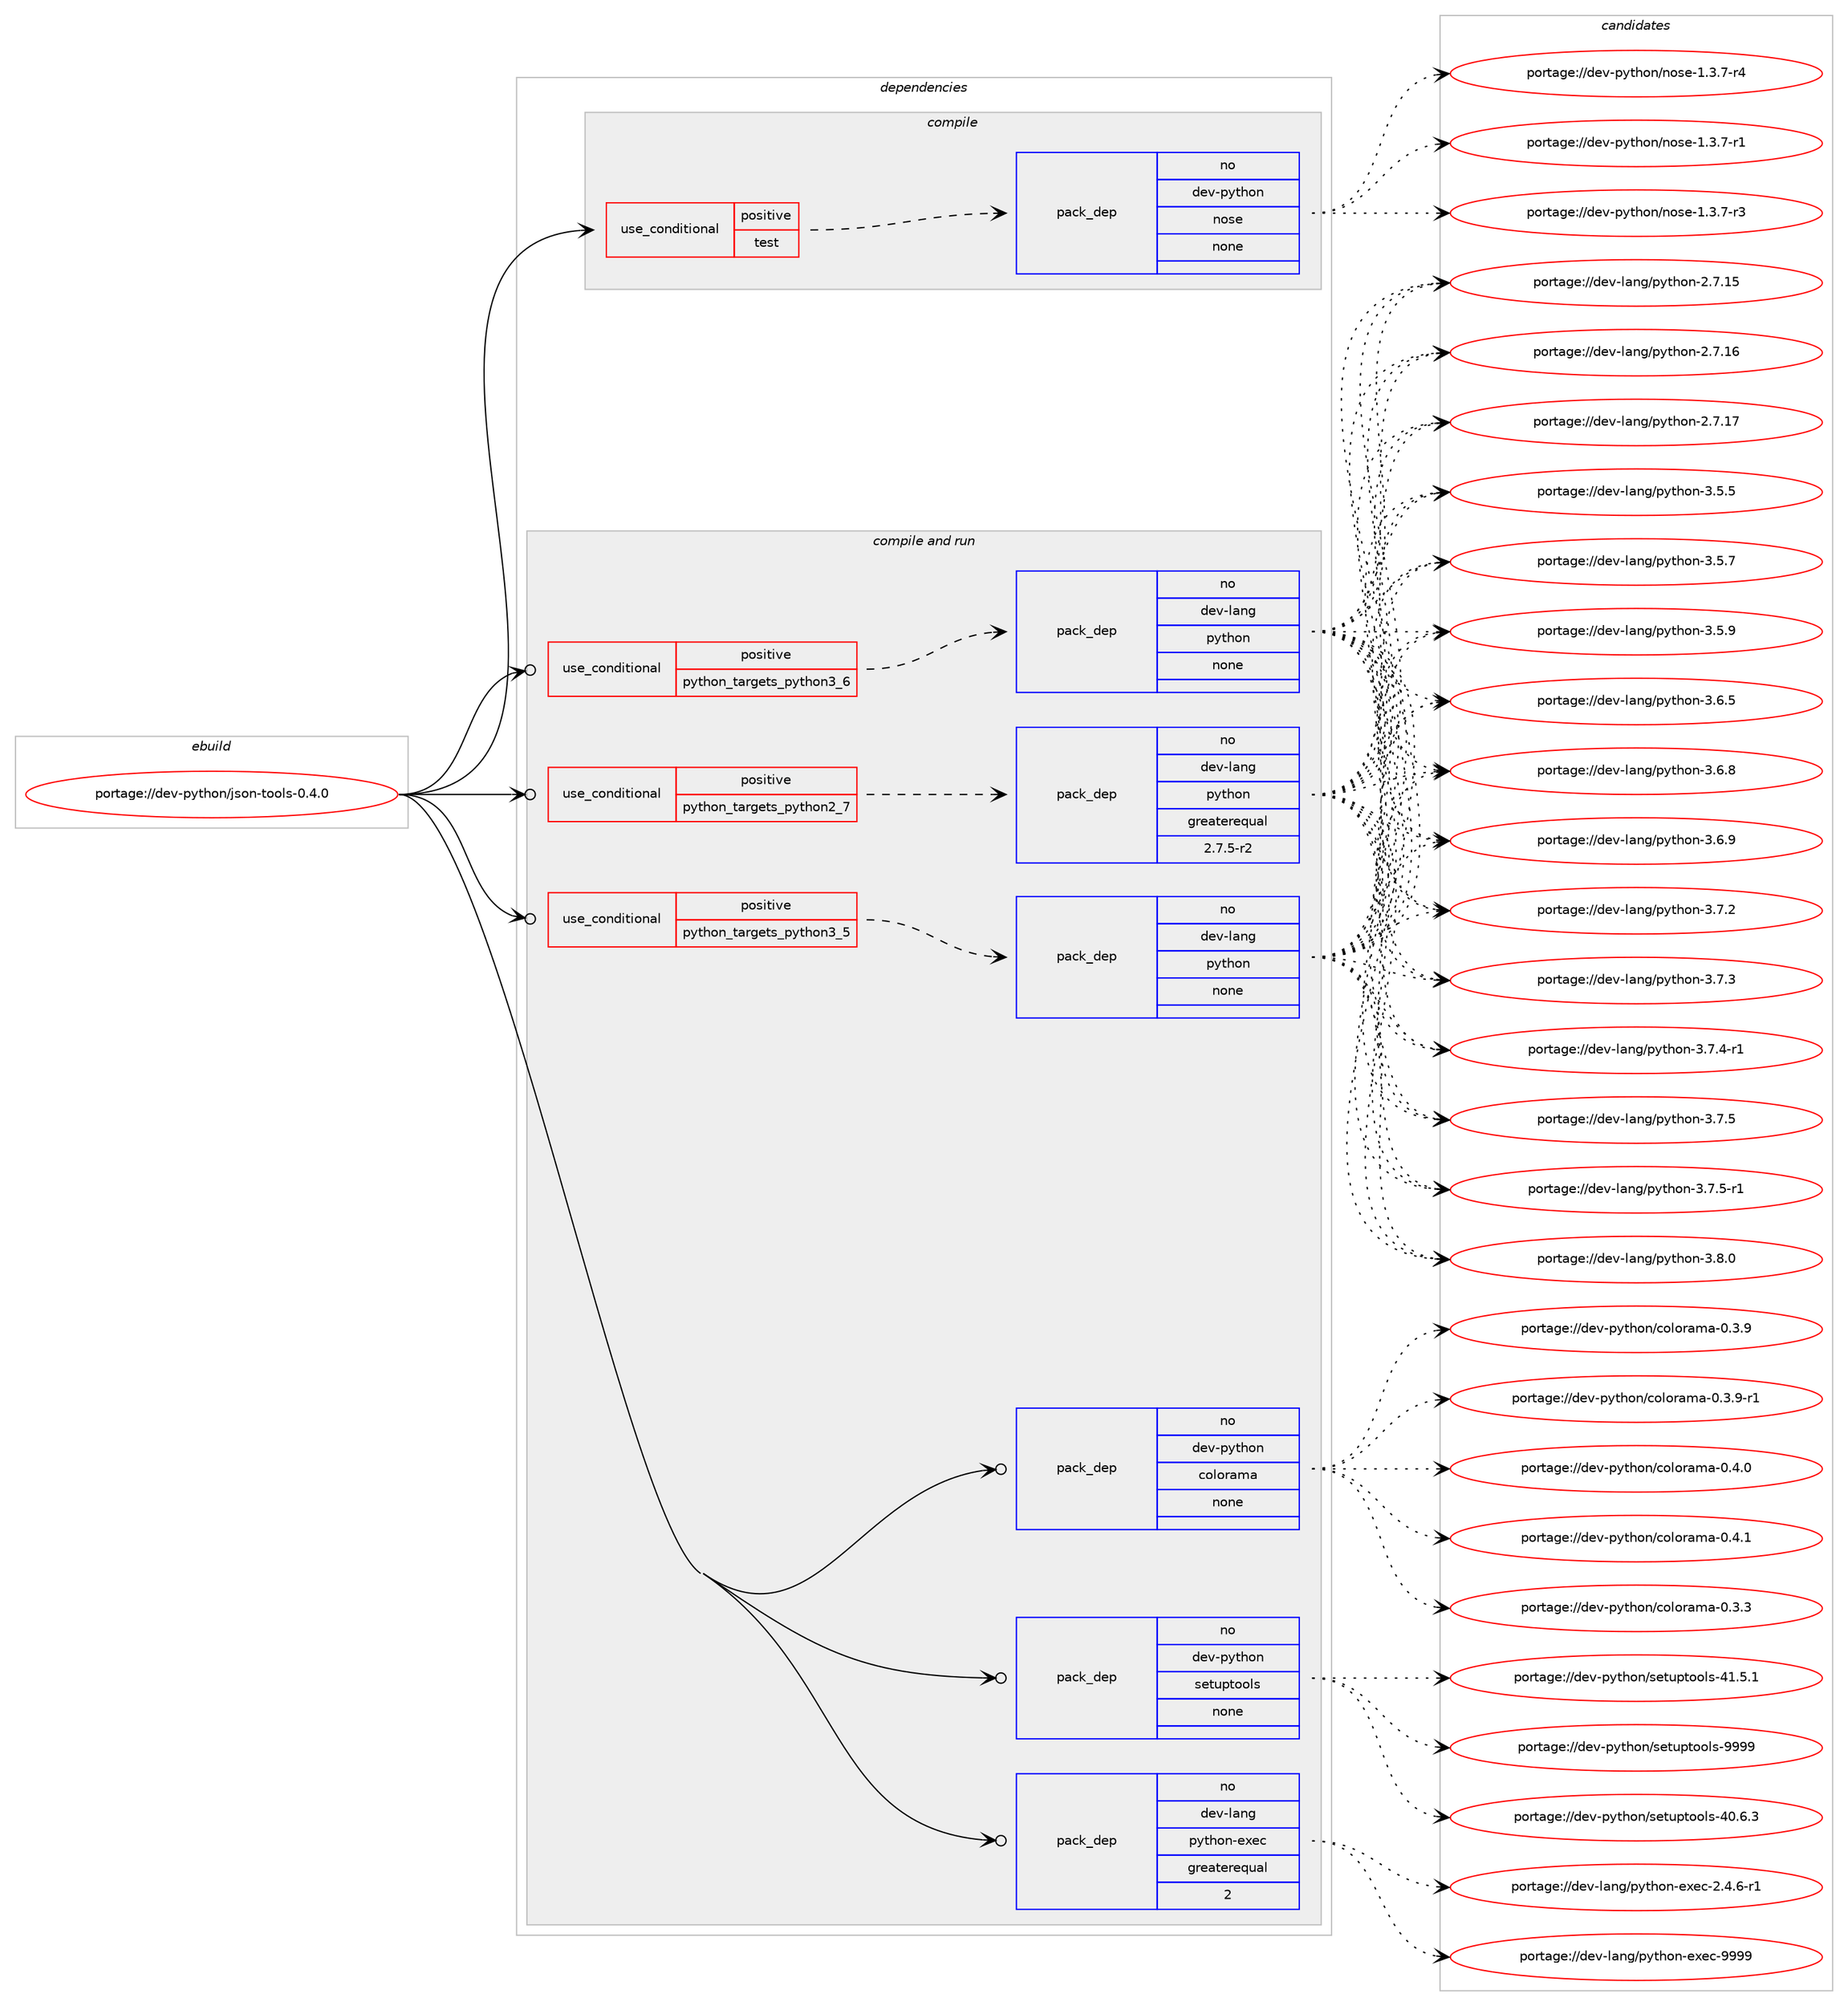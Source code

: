 digraph prolog {

# *************
# Graph options
# *************

newrank=true;
concentrate=true;
compound=true;
graph [rankdir=LR,fontname=Helvetica,fontsize=10,ranksep=1.5];#, ranksep=2.5, nodesep=0.2];
edge  [arrowhead=vee];
node  [fontname=Helvetica,fontsize=10];

# **********
# The ebuild
# **********

subgraph cluster_leftcol {
color=gray;
rank=same;
label=<<i>ebuild</i>>;
id [label="portage://dev-python/json-tools-0.4.0", color=red, width=4, href="../dev-python/json-tools-0.4.0.svg"];
}

# ****************
# The dependencies
# ****************

subgraph cluster_midcol {
color=gray;
label=<<i>dependencies</i>>;
subgraph cluster_compile {
fillcolor="#eeeeee";
style=filled;
label=<<i>compile</i>>;
subgraph cond30749 {
dependency146283 [label=<<TABLE BORDER="0" CELLBORDER="1" CELLSPACING="0" CELLPADDING="4"><TR><TD ROWSPAN="3" CELLPADDING="10">use_conditional</TD></TR><TR><TD>positive</TD></TR><TR><TD>test</TD></TR></TABLE>>, shape=none, color=red];
subgraph pack112210 {
dependency146284 [label=<<TABLE BORDER="0" CELLBORDER="1" CELLSPACING="0" CELLPADDING="4" WIDTH="220"><TR><TD ROWSPAN="6" CELLPADDING="30">pack_dep</TD></TR><TR><TD WIDTH="110">no</TD></TR><TR><TD>dev-python</TD></TR><TR><TD>nose</TD></TR><TR><TD>none</TD></TR><TR><TD></TD></TR></TABLE>>, shape=none, color=blue];
}
dependency146283:e -> dependency146284:w [weight=20,style="dashed",arrowhead="vee"];
}
id:e -> dependency146283:w [weight=20,style="solid",arrowhead="vee"];
}
subgraph cluster_compileandrun {
fillcolor="#eeeeee";
style=filled;
label=<<i>compile and run</i>>;
subgraph cond30750 {
dependency146285 [label=<<TABLE BORDER="0" CELLBORDER="1" CELLSPACING="0" CELLPADDING="4"><TR><TD ROWSPAN="3" CELLPADDING="10">use_conditional</TD></TR><TR><TD>positive</TD></TR><TR><TD>python_targets_python2_7</TD></TR></TABLE>>, shape=none, color=red];
subgraph pack112211 {
dependency146286 [label=<<TABLE BORDER="0" CELLBORDER="1" CELLSPACING="0" CELLPADDING="4" WIDTH="220"><TR><TD ROWSPAN="6" CELLPADDING="30">pack_dep</TD></TR><TR><TD WIDTH="110">no</TD></TR><TR><TD>dev-lang</TD></TR><TR><TD>python</TD></TR><TR><TD>greaterequal</TD></TR><TR><TD>2.7.5-r2</TD></TR></TABLE>>, shape=none, color=blue];
}
dependency146285:e -> dependency146286:w [weight=20,style="dashed",arrowhead="vee"];
}
id:e -> dependency146285:w [weight=20,style="solid",arrowhead="odotvee"];
subgraph cond30751 {
dependency146287 [label=<<TABLE BORDER="0" CELLBORDER="1" CELLSPACING="0" CELLPADDING="4"><TR><TD ROWSPAN="3" CELLPADDING="10">use_conditional</TD></TR><TR><TD>positive</TD></TR><TR><TD>python_targets_python3_5</TD></TR></TABLE>>, shape=none, color=red];
subgraph pack112212 {
dependency146288 [label=<<TABLE BORDER="0" CELLBORDER="1" CELLSPACING="0" CELLPADDING="4" WIDTH="220"><TR><TD ROWSPAN="6" CELLPADDING="30">pack_dep</TD></TR><TR><TD WIDTH="110">no</TD></TR><TR><TD>dev-lang</TD></TR><TR><TD>python</TD></TR><TR><TD>none</TD></TR><TR><TD></TD></TR></TABLE>>, shape=none, color=blue];
}
dependency146287:e -> dependency146288:w [weight=20,style="dashed",arrowhead="vee"];
}
id:e -> dependency146287:w [weight=20,style="solid",arrowhead="odotvee"];
subgraph cond30752 {
dependency146289 [label=<<TABLE BORDER="0" CELLBORDER="1" CELLSPACING="0" CELLPADDING="4"><TR><TD ROWSPAN="3" CELLPADDING="10">use_conditional</TD></TR><TR><TD>positive</TD></TR><TR><TD>python_targets_python3_6</TD></TR></TABLE>>, shape=none, color=red];
subgraph pack112213 {
dependency146290 [label=<<TABLE BORDER="0" CELLBORDER="1" CELLSPACING="0" CELLPADDING="4" WIDTH="220"><TR><TD ROWSPAN="6" CELLPADDING="30">pack_dep</TD></TR><TR><TD WIDTH="110">no</TD></TR><TR><TD>dev-lang</TD></TR><TR><TD>python</TD></TR><TR><TD>none</TD></TR><TR><TD></TD></TR></TABLE>>, shape=none, color=blue];
}
dependency146289:e -> dependency146290:w [weight=20,style="dashed",arrowhead="vee"];
}
id:e -> dependency146289:w [weight=20,style="solid",arrowhead="odotvee"];
subgraph pack112214 {
dependency146291 [label=<<TABLE BORDER="0" CELLBORDER="1" CELLSPACING="0" CELLPADDING="4" WIDTH="220"><TR><TD ROWSPAN="6" CELLPADDING="30">pack_dep</TD></TR><TR><TD WIDTH="110">no</TD></TR><TR><TD>dev-lang</TD></TR><TR><TD>python-exec</TD></TR><TR><TD>greaterequal</TD></TR><TR><TD>2</TD></TR></TABLE>>, shape=none, color=blue];
}
id:e -> dependency146291:w [weight=20,style="solid",arrowhead="odotvee"];
subgraph pack112215 {
dependency146292 [label=<<TABLE BORDER="0" CELLBORDER="1" CELLSPACING="0" CELLPADDING="4" WIDTH="220"><TR><TD ROWSPAN="6" CELLPADDING="30">pack_dep</TD></TR><TR><TD WIDTH="110">no</TD></TR><TR><TD>dev-python</TD></TR><TR><TD>colorama</TD></TR><TR><TD>none</TD></TR><TR><TD></TD></TR></TABLE>>, shape=none, color=blue];
}
id:e -> dependency146292:w [weight=20,style="solid",arrowhead="odotvee"];
subgraph pack112216 {
dependency146293 [label=<<TABLE BORDER="0" CELLBORDER="1" CELLSPACING="0" CELLPADDING="4" WIDTH="220"><TR><TD ROWSPAN="6" CELLPADDING="30">pack_dep</TD></TR><TR><TD WIDTH="110">no</TD></TR><TR><TD>dev-python</TD></TR><TR><TD>setuptools</TD></TR><TR><TD>none</TD></TR><TR><TD></TD></TR></TABLE>>, shape=none, color=blue];
}
id:e -> dependency146293:w [weight=20,style="solid",arrowhead="odotvee"];
}
subgraph cluster_run {
fillcolor="#eeeeee";
style=filled;
label=<<i>run</i>>;
}
}

# **************
# The candidates
# **************

subgraph cluster_choices {
rank=same;
color=gray;
label=<<i>candidates</i>>;

subgraph choice112210 {
color=black;
nodesep=1;
choiceportage10010111845112121116104111110471101111151014549465146554511449 [label="portage://dev-python/nose-1.3.7-r1", color=red, width=4,href="../dev-python/nose-1.3.7-r1.svg"];
choiceportage10010111845112121116104111110471101111151014549465146554511451 [label="portage://dev-python/nose-1.3.7-r3", color=red, width=4,href="../dev-python/nose-1.3.7-r3.svg"];
choiceportage10010111845112121116104111110471101111151014549465146554511452 [label="portage://dev-python/nose-1.3.7-r4", color=red, width=4,href="../dev-python/nose-1.3.7-r4.svg"];
dependency146284:e -> choiceportage10010111845112121116104111110471101111151014549465146554511449:w [style=dotted,weight="100"];
dependency146284:e -> choiceportage10010111845112121116104111110471101111151014549465146554511451:w [style=dotted,weight="100"];
dependency146284:e -> choiceportage10010111845112121116104111110471101111151014549465146554511452:w [style=dotted,weight="100"];
}
subgraph choice112211 {
color=black;
nodesep=1;
choiceportage10010111845108971101034711212111610411111045504655464953 [label="portage://dev-lang/python-2.7.15", color=red, width=4,href="../dev-lang/python-2.7.15.svg"];
choiceportage10010111845108971101034711212111610411111045504655464954 [label="portage://dev-lang/python-2.7.16", color=red, width=4,href="../dev-lang/python-2.7.16.svg"];
choiceportage10010111845108971101034711212111610411111045504655464955 [label="portage://dev-lang/python-2.7.17", color=red, width=4,href="../dev-lang/python-2.7.17.svg"];
choiceportage100101118451089711010347112121116104111110455146534653 [label="portage://dev-lang/python-3.5.5", color=red, width=4,href="../dev-lang/python-3.5.5.svg"];
choiceportage100101118451089711010347112121116104111110455146534655 [label="portage://dev-lang/python-3.5.7", color=red, width=4,href="../dev-lang/python-3.5.7.svg"];
choiceportage100101118451089711010347112121116104111110455146534657 [label="portage://dev-lang/python-3.5.9", color=red, width=4,href="../dev-lang/python-3.5.9.svg"];
choiceportage100101118451089711010347112121116104111110455146544653 [label="portage://dev-lang/python-3.6.5", color=red, width=4,href="../dev-lang/python-3.6.5.svg"];
choiceportage100101118451089711010347112121116104111110455146544656 [label="portage://dev-lang/python-3.6.8", color=red, width=4,href="../dev-lang/python-3.6.8.svg"];
choiceportage100101118451089711010347112121116104111110455146544657 [label="portage://dev-lang/python-3.6.9", color=red, width=4,href="../dev-lang/python-3.6.9.svg"];
choiceportage100101118451089711010347112121116104111110455146554650 [label="portage://dev-lang/python-3.7.2", color=red, width=4,href="../dev-lang/python-3.7.2.svg"];
choiceportage100101118451089711010347112121116104111110455146554651 [label="portage://dev-lang/python-3.7.3", color=red, width=4,href="../dev-lang/python-3.7.3.svg"];
choiceportage1001011184510897110103471121211161041111104551465546524511449 [label="portage://dev-lang/python-3.7.4-r1", color=red, width=4,href="../dev-lang/python-3.7.4-r1.svg"];
choiceportage100101118451089711010347112121116104111110455146554653 [label="portage://dev-lang/python-3.7.5", color=red, width=4,href="../dev-lang/python-3.7.5.svg"];
choiceportage1001011184510897110103471121211161041111104551465546534511449 [label="portage://dev-lang/python-3.7.5-r1", color=red, width=4,href="../dev-lang/python-3.7.5-r1.svg"];
choiceportage100101118451089711010347112121116104111110455146564648 [label="portage://dev-lang/python-3.8.0", color=red, width=4,href="../dev-lang/python-3.8.0.svg"];
dependency146286:e -> choiceportage10010111845108971101034711212111610411111045504655464953:w [style=dotted,weight="100"];
dependency146286:e -> choiceportage10010111845108971101034711212111610411111045504655464954:w [style=dotted,weight="100"];
dependency146286:e -> choiceportage10010111845108971101034711212111610411111045504655464955:w [style=dotted,weight="100"];
dependency146286:e -> choiceportage100101118451089711010347112121116104111110455146534653:w [style=dotted,weight="100"];
dependency146286:e -> choiceportage100101118451089711010347112121116104111110455146534655:w [style=dotted,weight="100"];
dependency146286:e -> choiceportage100101118451089711010347112121116104111110455146534657:w [style=dotted,weight="100"];
dependency146286:e -> choiceportage100101118451089711010347112121116104111110455146544653:w [style=dotted,weight="100"];
dependency146286:e -> choiceportage100101118451089711010347112121116104111110455146544656:w [style=dotted,weight="100"];
dependency146286:e -> choiceportage100101118451089711010347112121116104111110455146544657:w [style=dotted,weight="100"];
dependency146286:e -> choiceportage100101118451089711010347112121116104111110455146554650:w [style=dotted,weight="100"];
dependency146286:e -> choiceportage100101118451089711010347112121116104111110455146554651:w [style=dotted,weight="100"];
dependency146286:e -> choiceportage1001011184510897110103471121211161041111104551465546524511449:w [style=dotted,weight="100"];
dependency146286:e -> choiceportage100101118451089711010347112121116104111110455146554653:w [style=dotted,weight="100"];
dependency146286:e -> choiceportage1001011184510897110103471121211161041111104551465546534511449:w [style=dotted,weight="100"];
dependency146286:e -> choiceportage100101118451089711010347112121116104111110455146564648:w [style=dotted,weight="100"];
}
subgraph choice112212 {
color=black;
nodesep=1;
choiceportage10010111845108971101034711212111610411111045504655464953 [label="portage://dev-lang/python-2.7.15", color=red, width=4,href="../dev-lang/python-2.7.15.svg"];
choiceportage10010111845108971101034711212111610411111045504655464954 [label="portage://dev-lang/python-2.7.16", color=red, width=4,href="../dev-lang/python-2.7.16.svg"];
choiceportage10010111845108971101034711212111610411111045504655464955 [label="portage://dev-lang/python-2.7.17", color=red, width=4,href="../dev-lang/python-2.7.17.svg"];
choiceportage100101118451089711010347112121116104111110455146534653 [label="portage://dev-lang/python-3.5.5", color=red, width=4,href="../dev-lang/python-3.5.5.svg"];
choiceportage100101118451089711010347112121116104111110455146534655 [label="portage://dev-lang/python-3.5.7", color=red, width=4,href="../dev-lang/python-3.5.7.svg"];
choiceportage100101118451089711010347112121116104111110455146534657 [label="portage://dev-lang/python-3.5.9", color=red, width=4,href="../dev-lang/python-3.5.9.svg"];
choiceportage100101118451089711010347112121116104111110455146544653 [label="portage://dev-lang/python-3.6.5", color=red, width=4,href="../dev-lang/python-3.6.5.svg"];
choiceportage100101118451089711010347112121116104111110455146544656 [label="portage://dev-lang/python-3.6.8", color=red, width=4,href="../dev-lang/python-3.6.8.svg"];
choiceportage100101118451089711010347112121116104111110455146544657 [label="portage://dev-lang/python-3.6.9", color=red, width=4,href="../dev-lang/python-3.6.9.svg"];
choiceportage100101118451089711010347112121116104111110455146554650 [label="portage://dev-lang/python-3.7.2", color=red, width=4,href="../dev-lang/python-3.7.2.svg"];
choiceportage100101118451089711010347112121116104111110455146554651 [label="portage://dev-lang/python-3.7.3", color=red, width=4,href="../dev-lang/python-3.7.3.svg"];
choiceportage1001011184510897110103471121211161041111104551465546524511449 [label="portage://dev-lang/python-3.7.4-r1", color=red, width=4,href="../dev-lang/python-3.7.4-r1.svg"];
choiceportage100101118451089711010347112121116104111110455146554653 [label="portage://dev-lang/python-3.7.5", color=red, width=4,href="../dev-lang/python-3.7.5.svg"];
choiceportage1001011184510897110103471121211161041111104551465546534511449 [label="portage://dev-lang/python-3.7.5-r1", color=red, width=4,href="../dev-lang/python-3.7.5-r1.svg"];
choiceportage100101118451089711010347112121116104111110455146564648 [label="portage://dev-lang/python-3.8.0", color=red, width=4,href="../dev-lang/python-3.8.0.svg"];
dependency146288:e -> choiceportage10010111845108971101034711212111610411111045504655464953:w [style=dotted,weight="100"];
dependency146288:e -> choiceportage10010111845108971101034711212111610411111045504655464954:w [style=dotted,weight="100"];
dependency146288:e -> choiceportage10010111845108971101034711212111610411111045504655464955:w [style=dotted,weight="100"];
dependency146288:e -> choiceportage100101118451089711010347112121116104111110455146534653:w [style=dotted,weight="100"];
dependency146288:e -> choiceportage100101118451089711010347112121116104111110455146534655:w [style=dotted,weight="100"];
dependency146288:e -> choiceportage100101118451089711010347112121116104111110455146534657:w [style=dotted,weight="100"];
dependency146288:e -> choiceportage100101118451089711010347112121116104111110455146544653:w [style=dotted,weight="100"];
dependency146288:e -> choiceportage100101118451089711010347112121116104111110455146544656:w [style=dotted,weight="100"];
dependency146288:e -> choiceportage100101118451089711010347112121116104111110455146544657:w [style=dotted,weight="100"];
dependency146288:e -> choiceportage100101118451089711010347112121116104111110455146554650:w [style=dotted,weight="100"];
dependency146288:e -> choiceportage100101118451089711010347112121116104111110455146554651:w [style=dotted,weight="100"];
dependency146288:e -> choiceportage1001011184510897110103471121211161041111104551465546524511449:w [style=dotted,weight="100"];
dependency146288:e -> choiceportage100101118451089711010347112121116104111110455146554653:w [style=dotted,weight="100"];
dependency146288:e -> choiceportage1001011184510897110103471121211161041111104551465546534511449:w [style=dotted,weight="100"];
dependency146288:e -> choiceportage100101118451089711010347112121116104111110455146564648:w [style=dotted,weight="100"];
}
subgraph choice112213 {
color=black;
nodesep=1;
choiceportage10010111845108971101034711212111610411111045504655464953 [label="portage://dev-lang/python-2.7.15", color=red, width=4,href="../dev-lang/python-2.7.15.svg"];
choiceportage10010111845108971101034711212111610411111045504655464954 [label="portage://dev-lang/python-2.7.16", color=red, width=4,href="../dev-lang/python-2.7.16.svg"];
choiceportage10010111845108971101034711212111610411111045504655464955 [label="portage://dev-lang/python-2.7.17", color=red, width=4,href="../dev-lang/python-2.7.17.svg"];
choiceportage100101118451089711010347112121116104111110455146534653 [label="portage://dev-lang/python-3.5.5", color=red, width=4,href="../dev-lang/python-3.5.5.svg"];
choiceportage100101118451089711010347112121116104111110455146534655 [label="portage://dev-lang/python-3.5.7", color=red, width=4,href="../dev-lang/python-3.5.7.svg"];
choiceportage100101118451089711010347112121116104111110455146534657 [label="portage://dev-lang/python-3.5.9", color=red, width=4,href="../dev-lang/python-3.5.9.svg"];
choiceportage100101118451089711010347112121116104111110455146544653 [label="portage://dev-lang/python-3.6.5", color=red, width=4,href="../dev-lang/python-3.6.5.svg"];
choiceportage100101118451089711010347112121116104111110455146544656 [label="portage://dev-lang/python-3.6.8", color=red, width=4,href="../dev-lang/python-3.6.8.svg"];
choiceportage100101118451089711010347112121116104111110455146544657 [label="portage://dev-lang/python-3.6.9", color=red, width=4,href="../dev-lang/python-3.6.9.svg"];
choiceportage100101118451089711010347112121116104111110455146554650 [label="portage://dev-lang/python-3.7.2", color=red, width=4,href="../dev-lang/python-3.7.2.svg"];
choiceportage100101118451089711010347112121116104111110455146554651 [label="portage://dev-lang/python-3.7.3", color=red, width=4,href="../dev-lang/python-3.7.3.svg"];
choiceportage1001011184510897110103471121211161041111104551465546524511449 [label="portage://dev-lang/python-3.7.4-r1", color=red, width=4,href="../dev-lang/python-3.7.4-r1.svg"];
choiceportage100101118451089711010347112121116104111110455146554653 [label="portage://dev-lang/python-3.7.5", color=red, width=4,href="../dev-lang/python-3.7.5.svg"];
choiceportage1001011184510897110103471121211161041111104551465546534511449 [label="portage://dev-lang/python-3.7.5-r1", color=red, width=4,href="../dev-lang/python-3.7.5-r1.svg"];
choiceportage100101118451089711010347112121116104111110455146564648 [label="portage://dev-lang/python-3.8.0", color=red, width=4,href="../dev-lang/python-3.8.0.svg"];
dependency146290:e -> choiceportage10010111845108971101034711212111610411111045504655464953:w [style=dotted,weight="100"];
dependency146290:e -> choiceportage10010111845108971101034711212111610411111045504655464954:w [style=dotted,weight="100"];
dependency146290:e -> choiceportage10010111845108971101034711212111610411111045504655464955:w [style=dotted,weight="100"];
dependency146290:e -> choiceportage100101118451089711010347112121116104111110455146534653:w [style=dotted,weight="100"];
dependency146290:e -> choiceportage100101118451089711010347112121116104111110455146534655:w [style=dotted,weight="100"];
dependency146290:e -> choiceportage100101118451089711010347112121116104111110455146534657:w [style=dotted,weight="100"];
dependency146290:e -> choiceportage100101118451089711010347112121116104111110455146544653:w [style=dotted,weight="100"];
dependency146290:e -> choiceportage100101118451089711010347112121116104111110455146544656:w [style=dotted,weight="100"];
dependency146290:e -> choiceportage100101118451089711010347112121116104111110455146544657:w [style=dotted,weight="100"];
dependency146290:e -> choiceportage100101118451089711010347112121116104111110455146554650:w [style=dotted,weight="100"];
dependency146290:e -> choiceportage100101118451089711010347112121116104111110455146554651:w [style=dotted,weight="100"];
dependency146290:e -> choiceportage1001011184510897110103471121211161041111104551465546524511449:w [style=dotted,weight="100"];
dependency146290:e -> choiceportage100101118451089711010347112121116104111110455146554653:w [style=dotted,weight="100"];
dependency146290:e -> choiceportage1001011184510897110103471121211161041111104551465546534511449:w [style=dotted,weight="100"];
dependency146290:e -> choiceportage100101118451089711010347112121116104111110455146564648:w [style=dotted,weight="100"];
}
subgraph choice112214 {
color=black;
nodesep=1;
choiceportage10010111845108971101034711212111610411111045101120101994550465246544511449 [label="portage://dev-lang/python-exec-2.4.6-r1", color=red, width=4,href="../dev-lang/python-exec-2.4.6-r1.svg"];
choiceportage10010111845108971101034711212111610411111045101120101994557575757 [label="portage://dev-lang/python-exec-9999", color=red, width=4,href="../dev-lang/python-exec-9999.svg"];
dependency146291:e -> choiceportage10010111845108971101034711212111610411111045101120101994550465246544511449:w [style=dotted,weight="100"];
dependency146291:e -> choiceportage10010111845108971101034711212111610411111045101120101994557575757:w [style=dotted,weight="100"];
}
subgraph choice112215 {
color=black;
nodesep=1;
choiceportage1001011184511212111610411111047991111081111149710997454846514651 [label="portage://dev-python/colorama-0.3.3", color=red, width=4,href="../dev-python/colorama-0.3.3.svg"];
choiceportage1001011184511212111610411111047991111081111149710997454846514657 [label="portage://dev-python/colorama-0.3.9", color=red, width=4,href="../dev-python/colorama-0.3.9.svg"];
choiceportage10010111845112121116104111110479911110811111497109974548465146574511449 [label="portage://dev-python/colorama-0.3.9-r1", color=red, width=4,href="../dev-python/colorama-0.3.9-r1.svg"];
choiceportage1001011184511212111610411111047991111081111149710997454846524648 [label="portage://dev-python/colorama-0.4.0", color=red, width=4,href="../dev-python/colorama-0.4.0.svg"];
choiceportage1001011184511212111610411111047991111081111149710997454846524649 [label="portage://dev-python/colorama-0.4.1", color=red, width=4,href="../dev-python/colorama-0.4.1.svg"];
dependency146292:e -> choiceportage1001011184511212111610411111047991111081111149710997454846514651:w [style=dotted,weight="100"];
dependency146292:e -> choiceportage1001011184511212111610411111047991111081111149710997454846514657:w [style=dotted,weight="100"];
dependency146292:e -> choiceportage10010111845112121116104111110479911110811111497109974548465146574511449:w [style=dotted,weight="100"];
dependency146292:e -> choiceportage1001011184511212111610411111047991111081111149710997454846524648:w [style=dotted,weight="100"];
dependency146292:e -> choiceportage1001011184511212111610411111047991111081111149710997454846524649:w [style=dotted,weight="100"];
}
subgraph choice112216 {
color=black;
nodesep=1;
choiceportage100101118451121211161041111104711510111611711211611111110811545524846544651 [label="portage://dev-python/setuptools-40.6.3", color=red, width=4,href="../dev-python/setuptools-40.6.3.svg"];
choiceportage100101118451121211161041111104711510111611711211611111110811545524946534649 [label="portage://dev-python/setuptools-41.5.1", color=red, width=4,href="../dev-python/setuptools-41.5.1.svg"];
choiceportage10010111845112121116104111110471151011161171121161111111081154557575757 [label="portage://dev-python/setuptools-9999", color=red, width=4,href="../dev-python/setuptools-9999.svg"];
dependency146293:e -> choiceportage100101118451121211161041111104711510111611711211611111110811545524846544651:w [style=dotted,weight="100"];
dependency146293:e -> choiceportage100101118451121211161041111104711510111611711211611111110811545524946534649:w [style=dotted,weight="100"];
dependency146293:e -> choiceportage10010111845112121116104111110471151011161171121161111111081154557575757:w [style=dotted,weight="100"];
}
}

}
